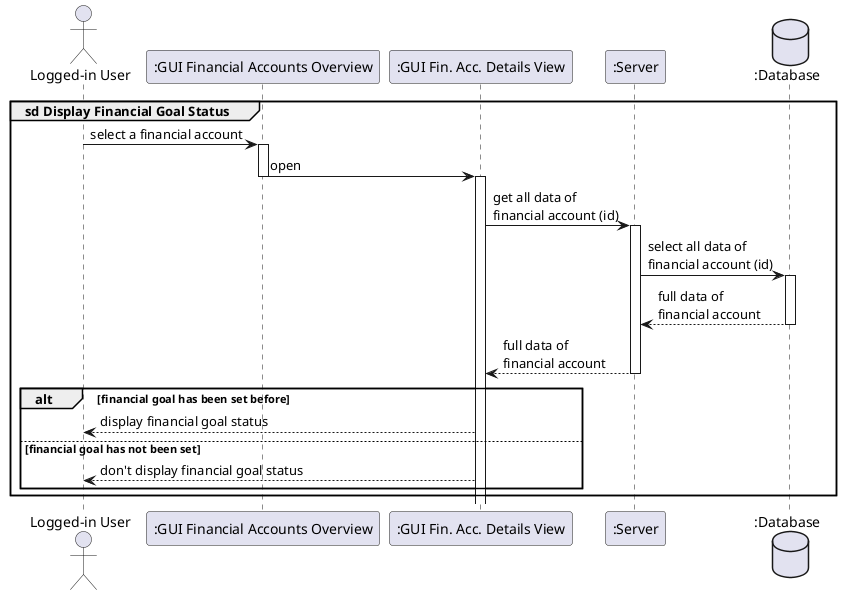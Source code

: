@startuml

actor "Logged-in User" as user
participant ":GUI Financial Accounts Overview" as overview
participant ":GUI Fin. Acc. Details View" as details
participant ":Server" as server
database ":Database" as database

group sd Display Financial Goal Status
user -> overview : select a financial account
        activate overview
        overview -> details :open
        deactivate overview
        activate details
            details -> server++ : get all data of \nfinancial account (id)
            server -> database++ : select all data of \nfinancial account (id)
            return full data of \nfinancial account
        return full data of \nfinancial account
    ALT financial goal has been set before
    details --> user : display financial goal status
    ELSE financial goal has not been set
    details --> user : don't display financial goal status
    end
end

@enduml